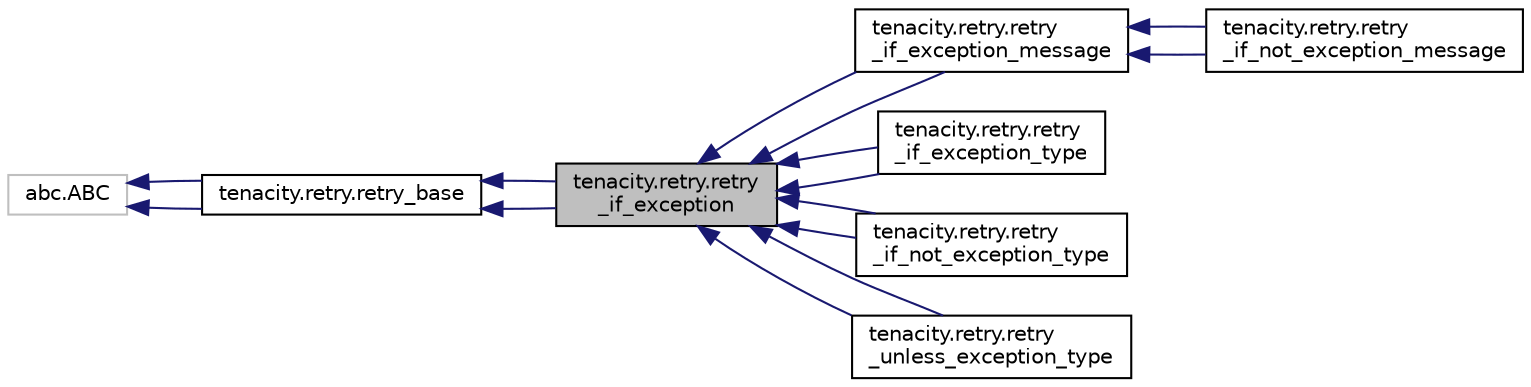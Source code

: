 digraph "tenacity.retry.retry_if_exception"
{
 // LATEX_PDF_SIZE
  edge [fontname="Helvetica",fontsize="10",labelfontname="Helvetica",labelfontsize="10"];
  node [fontname="Helvetica",fontsize="10",shape=record];
  rankdir="LR";
  Node1 [label="tenacity.retry.retry\l_if_exception",height=0.2,width=0.4,color="black", fillcolor="grey75", style="filled", fontcolor="black",tooltip=" "];
  Node2 -> Node1 [dir="back",color="midnightblue",fontsize="10",style="solid",fontname="Helvetica"];
  Node2 [label="tenacity.retry.retry_base",height=0.2,width=0.4,color="black", fillcolor="white", style="filled",URL="$classtenacity_1_1retry_1_1retry__base.html",tooltip=" "];
  Node3 -> Node2 [dir="back",color="midnightblue",fontsize="10",style="solid",fontname="Helvetica"];
  Node3 [label="abc.ABC",height=0.2,width=0.4,color="grey75", fillcolor="white", style="filled",tooltip=" "];
  Node3 -> Node2 [dir="back",color="midnightblue",fontsize="10",style="solid",fontname="Helvetica"];
  Node2 -> Node1 [dir="back",color="midnightblue",fontsize="10",style="solid",fontname="Helvetica"];
  Node1 -> Node4 [dir="back",color="midnightblue",fontsize="10",style="solid",fontname="Helvetica"];
  Node4 [label="tenacity.retry.retry\l_if_exception_message",height=0.2,width=0.4,color="black", fillcolor="white", style="filled",URL="$classtenacity_1_1retry_1_1retry__if__exception__message.html",tooltip=" "];
  Node4 -> Node5 [dir="back",color="midnightblue",fontsize="10",style="solid",fontname="Helvetica"];
  Node5 [label="tenacity.retry.retry\l_if_not_exception_message",height=0.2,width=0.4,color="black", fillcolor="white", style="filled",URL="$classtenacity_1_1retry_1_1retry__if__not__exception__message.html",tooltip=" "];
  Node4 -> Node5 [dir="back",color="midnightblue",fontsize="10",style="solid",fontname="Helvetica"];
  Node1 -> Node4 [dir="back",color="midnightblue",fontsize="10",style="solid",fontname="Helvetica"];
  Node1 -> Node6 [dir="back",color="midnightblue",fontsize="10",style="solid",fontname="Helvetica"];
  Node6 [label="tenacity.retry.retry\l_if_exception_type",height=0.2,width=0.4,color="black", fillcolor="white", style="filled",URL="$classtenacity_1_1retry_1_1retry__if__exception__type.html",tooltip=" "];
  Node1 -> Node6 [dir="back",color="midnightblue",fontsize="10",style="solid",fontname="Helvetica"];
  Node1 -> Node7 [dir="back",color="midnightblue",fontsize="10",style="solid",fontname="Helvetica"];
  Node7 [label="tenacity.retry.retry\l_if_not_exception_type",height=0.2,width=0.4,color="black", fillcolor="white", style="filled",URL="$classtenacity_1_1retry_1_1retry__if__not__exception__type.html",tooltip=" "];
  Node1 -> Node7 [dir="back",color="midnightblue",fontsize="10",style="solid",fontname="Helvetica"];
  Node1 -> Node8 [dir="back",color="midnightblue",fontsize="10",style="solid",fontname="Helvetica"];
  Node8 [label="tenacity.retry.retry\l_unless_exception_type",height=0.2,width=0.4,color="black", fillcolor="white", style="filled",URL="$classtenacity_1_1retry_1_1retry__unless__exception__type.html",tooltip=" "];
  Node1 -> Node8 [dir="back",color="midnightblue",fontsize="10",style="solid",fontname="Helvetica"];
}
